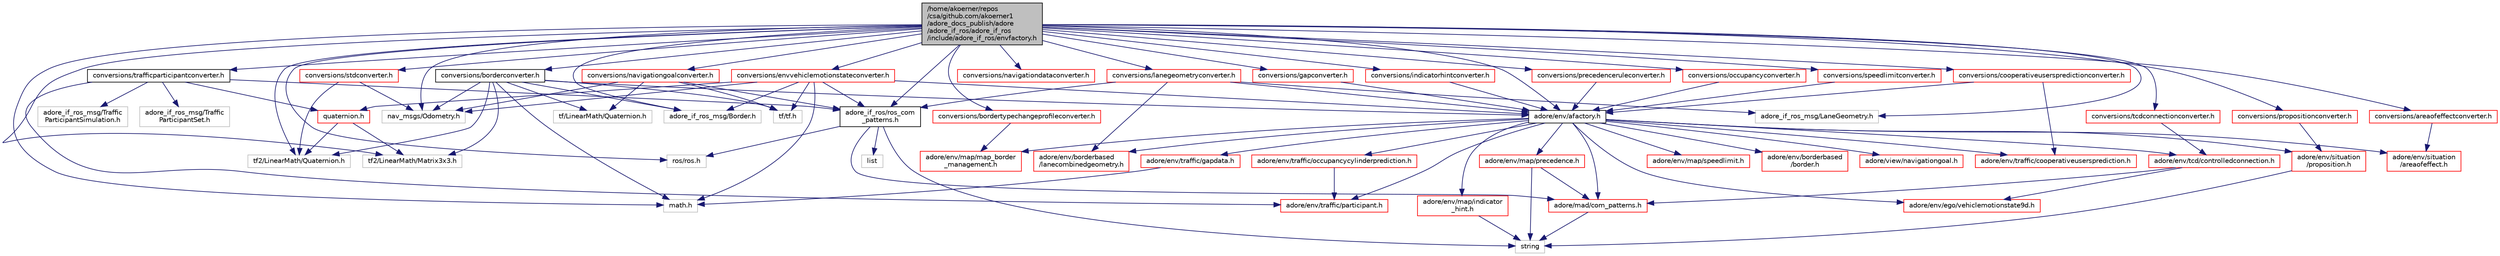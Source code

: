 digraph "/home/akoerner/repos/csa/github.com/akoerner1/adore_docs_publish/adore/adore_if_ros/adore_if_ros/include/adore_if_ros/envfactory.h"
{
 // LATEX_PDF_SIZE
  edge [fontname="Helvetica",fontsize="10",labelfontname="Helvetica",labelfontsize="10"];
  node [fontname="Helvetica",fontsize="10",shape=record];
  Node1 [label="/home/akoerner/repos\l/csa/github.com/akoerner1\l/adore_docs_publish/adore\l/adore_if_ros/adore_if_ros\l/include/adore_if_ros/envfactory.h",height=0.2,width=0.4,color="black", fillcolor="grey75", style="filled", fontcolor="black",tooltip=" "];
  Node1 -> Node2 [color="midnightblue",fontsize="10",style="solid",fontname="Helvetica"];
  Node2 [label="math.h",height=0.2,width=0.4,color="grey75", fillcolor="white", style="filled",tooltip=" "];
  Node1 -> Node3 [color="midnightblue",fontsize="10",style="solid",fontname="Helvetica"];
  Node3 [label="ros/ros.h",height=0.2,width=0.4,color="grey75", fillcolor="white", style="filled",tooltip=" "];
  Node1 -> Node4 [color="midnightblue",fontsize="10",style="solid",fontname="Helvetica"];
  Node4 [label="adore/env/afactory.h",height=0.2,width=0.4,color="black", fillcolor="white", style="filled",URL="$env_2include_2adore_2env_2afactory_8h.html",tooltip=" "];
  Node4 -> Node5 [color="midnightblue",fontsize="10",style="solid",fontname="Helvetica"];
  Node5 [label="adore/env/borderbased\l/border.h",height=0.2,width=0.4,color="red", fillcolor="white", style="filled",URL="$border_8h.html",tooltip=" "];
  Node4 -> Node41 [color="midnightblue",fontsize="10",style="solid",fontname="Helvetica"];
  Node41 [label="adore/view/navigationgoal.h",height=0.2,width=0.4,color="red", fillcolor="white", style="filled",URL="$navigationgoal_8h.html",tooltip=" "];
  Node4 -> Node43 [color="midnightblue",fontsize="10",style="solid",fontname="Helvetica"];
  Node43 [label="adore/env/ego/vehiclemotionstate9d.h",height=0.2,width=0.4,color="red", fillcolor="white", style="filled",URL="$env_2include_2adore_2env_2ego_2vehiclemotionstate9d_8h.html",tooltip=" "];
  Node4 -> Node44 [color="midnightblue",fontsize="10",style="solid",fontname="Helvetica"];
  Node44 [label="adore/env/traffic/participant.h",height=0.2,width=0.4,color="red", fillcolor="white", style="filled",URL="$participant_8h.html",tooltip=" "];
  Node4 -> Node46 [color="midnightblue",fontsize="10",style="solid",fontname="Helvetica"];
  Node46 [label="adore/mad/com_patterns.h",height=0.2,width=0.4,color="red", fillcolor="white", style="filled",URL="$com__patterns_8h.html",tooltip=" "];
  Node46 -> Node12 [color="midnightblue",fontsize="10",style="solid",fontname="Helvetica"];
  Node12 [label="string",height=0.2,width=0.4,color="grey75", fillcolor="white", style="filled",tooltip=" "];
  Node4 -> Node48 [color="midnightblue",fontsize="10",style="solid",fontname="Helvetica"];
  Node48 [label="adore/env/map/precedence.h",height=0.2,width=0.4,color="red", fillcolor="white", style="filled",URL="$precedence_8h.html",tooltip=" "];
  Node48 -> Node46 [color="midnightblue",fontsize="10",style="solid",fontname="Helvetica"];
  Node48 -> Node12 [color="midnightblue",fontsize="10",style="solid",fontname="Helvetica"];
  Node4 -> Node50 [color="midnightblue",fontsize="10",style="solid",fontname="Helvetica"];
  Node50 [label="adore/env/map/map_border\l_management.h",height=0.2,width=0.4,color="red", fillcolor="white", style="filled",URL="$map__border__management_8h.html",tooltip=" "];
  Node4 -> Node61 [color="midnightblue",fontsize="10",style="solid",fontname="Helvetica"];
  Node61 [label="adore/env/situation\l/proposition.h",height=0.2,width=0.4,color="red", fillcolor="white", style="filled",URL="$proposition_8h.html",tooltip=" "];
  Node61 -> Node12 [color="midnightblue",fontsize="10",style="solid",fontname="Helvetica"];
  Node4 -> Node62 [color="midnightblue",fontsize="10",style="solid",fontname="Helvetica"];
  Node62 [label="adore/env/tcd/controlledconnection.h",height=0.2,width=0.4,color="red", fillcolor="white", style="filled",URL="$controlledconnection_8h.html",tooltip=" "];
  Node62 -> Node46 [color="midnightblue",fontsize="10",style="solid",fontname="Helvetica"];
  Node62 -> Node43 [color="midnightblue",fontsize="10",style="solid",fontname="Helvetica"];
  Node4 -> Node66 [color="midnightblue",fontsize="10",style="solid",fontname="Helvetica"];
  Node66 [label="adore/env/traffic/occupancycylinderprediction.h",height=0.2,width=0.4,color="red", fillcolor="white", style="filled",URL="$occupancycylinderprediction_8h.html",tooltip=" "];
  Node66 -> Node44 [color="midnightblue",fontsize="10",style="solid",fontname="Helvetica"];
  Node4 -> Node70 [color="midnightblue",fontsize="10",style="solid",fontname="Helvetica"];
  Node70 [label="adore/env/borderbased\l/lanecombinedgeometry.h",height=0.2,width=0.4,color="red", fillcolor="white", style="filled",URL="$lanecombinedgeometry_8h.html",tooltip=" "];
  Node4 -> Node77 [color="midnightblue",fontsize="10",style="solid",fontname="Helvetica"];
  Node77 [label="adore/env/map/speedlimit.h",height=0.2,width=0.4,color="red", fillcolor="white", style="filled",URL="$speedlimit_8h.html",tooltip=" "];
  Node4 -> Node78 [color="midnightblue",fontsize="10",style="solid",fontname="Helvetica"];
  Node78 [label="adore/env/situation\l/areaofeffect.h",height=0.2,width=0.4,color="red", fillcolor="white", style="filled",URL="$areaofeffect_8h.html",tooltip=" "];
  Node4 -> Node79 [color="midnightblue",fontsize="10",style="solid",fontname="Helvetica"];
  Node79 [label="adore/env/traffic/cooperativeusersprediction.h",height=0.2,width=0.4,color="red", fillcolor="white", style="filled",URL="$cooperativeusersprediction_8h.html",tooltip=" "];
  Node4 -> Node80 [color="midnightblue",fontsize="10",style="solid",fontname="Helvetica"];
  Node80 [label="adore/env/traffic/gapdata.h",height=0.2,width=0.4,color="red", fillcolor="white", style="filled",URL="$gapdata_8h.html",tooltip=" "];
  Node80 -> Node2 [color="midnightblue",fontsize="10",style="solid",fontname="Helvetica"];
  Node4 -> Node82 [color="midnightblue",fontsize="10",style="solid",fontname="Helvetica"];
  Node82 [label="adore/env/map/indicator\l_hint.h",height=0.2,width=0.4,color="red", fillcolor="white", style="filled",URL="$indicator__hint_8h.html",tooltip=" "];
  Node82 -> Node12 [color="midnightblue",fontsize="10",style="solid",fontname="Helvetica"];
  Node1 -> Node84 [color="midnightblue",fontsize="10",style="solid",fontname="Helvetica"];
  Node84 [label="adore_if_ros/ros_com\l_patterns.h",height=0.2,width=0.4,color="black", fillcolor="white", style="filled",URL="$ros__com__patterns_8h.html",tooltip=" "];
  Node84 -> Node46 [color="midnightblue",fontsize="10",style="solid",fontname="Helvetica"];
  Node84 -> Node3 [color="midnightblue",fontsize="10",style="solid",fontname="Helvetica"];
  Node84 -> Node28 [color="midnightblue",fontsize="10",style="solid",fontname="Helvetica"];
  Node28 [label="list",height=0.2,width=0.4,color="grey75", fillcolor="white", style="filled",tooltip=" "];
  Node84 -> Node12 [color="midnightblue",fontsize="10",style="solid",fontname="Helvetica"];
  Node1 -> Node85 [color="midnightblue",fontsize="10",style="solid",fontname="Helvetica"];
  Node85 [label="adore_if_ros_msg/Border.h",height=0.2,width=0.4,color="grey75", fillcolor="white", style="filled",tooltip=" "];
  Node1 -> Node86 [color="midnightblue",fontsize="10",style="solid",fontname="Helvetica"];
  Node86 [label="adore_if_ros_msg/LaneGeometry.h",height=0.2,width=0.4,color="grey75", fillcolor="white", style="filled",tooltip=" "];
  Node1 -> Node87 [color="midnightblue",fontsize="10",style="solid",fontname="Helvetica"];
  Node87 [label="nav_msgs/Odometry.h",height=0.2,width=0.4,color="grey75", fillcolor="white", style="filled",tooltip=" "];
  Node1 -> Node88 [color="midnightblue",fontsize="10",style="solid",fontname="Helvetica"];
  Node88 [label="tf2/LinearMath/Quaternion.h",height=0.2,width=0.4,color="grey75", fillcolor="white", style="filled",tooltip=" "];
  Node1 -> Node89 [color="midnightblue",fontsize="10",style="solid",fontname="Helvetica"];
  Node89 [label="tf2/LinearMath/Matrix3x3.h",height=0.2,width=0.4,color="grey75", fillcolor="white", style="filled",tooltip=" "];
  Node1 -> Node90 [color="midnightblue",fontsize="10",style="solid",fontname="Helvetica"];
  Node90 [label="conversions/trafficparticipantconverter.h",height=0.2,width=0.4,color="black", fillcolor="white", style="filled",URL="$trafficparticipantconverter_8h.html",tooltip=" "];
  Node90 -> Node91 [color="midnightblue",fontsize="10",style="solid",fontname="Helvetica"];
  Node91 [label="quaternion.h",height=0.2,width=0.4,color="red", fillcolor="white", style="filled",URL="$quaternion_8h.html",tooltip=" "];
  Node91 -> Node88 [color="midnightblue",fontsize="10",style="solid",fontname="Helvetica"];
  Node91 -> Node89 [color="midnightblue",fontsize="10",style="solid",fontname="Helvetica"];
  Node90 -> Node93 [color="midnightblue",fontsize="10",style="solid",fontname="Helvetica"];
  Node93 [label="adore_if_ros_msg/Traffic\lParticipantSet.h",height=0.2,width=0.4,color="grey75", fillcolor="white", style="filled",tooltip=" "];
  Node90 -> Node94 [color="midnightblue",fontsize="10",style="solid",fontname="Helvetica"];
  Node94 [label="adore_if_ros_msg/Traffic\lParticipantSimulation.h",height=0.2,width=0.4,color="grey75", fillcolor="white", style="filled",tooltip=" "];
  Node90 -> Node44 [color="midnightblue",fontsize="10",style="solid",fontname="Helvetica"];
  Node90 -> Node84 [color="midnightblue",fontsize="10",style="solid",fontname="Helvetica"];
  Node1 -> Node95 [color="midnightblue",fontsize="10",style="solid",fontname="Helvetica"];
  Node95 [label="conversions/borderconverter.h",height=0.2,width=0.4,color="black", fillcolor="white", style="filled",URL="$borderconverter_8h.html",tooltip=" "];
  Node95 -> Node96 [color="midnightblue",fontsize="10",style="solid",fontname="Helvetica"];
  Node96 [label="tf/tf.h",height=0.2,width=0.4,color="grey75", fillcolor="white", style="filled",tooltip=" "];
  Node95 -> Node97 [color="midnightblue",fontsize="10",style="solid",fontname="Helvetica"];
  Node97 [label="tf/LinearMath/Quaternion.h",height=0.2,width=0.4,color="grey75", fillcolor="white", style="filled",tooltip=" "];
  Node95 -> Node2 [color="midnightblue",fontsize="10",style="solid",fontname="Helvetica"];
  Node95 -> Node4 [color="midnightblue",fontsize="10",style="solid",fontname="Helvetica"];
  Node95 -> Node88 [color="midnightblue",fontsize="10",style="solid",fontname="Helvetica"];
  Node95 -> Node89 [color="midnightblue",fontsize="10",style="solid",fontname="Helvetica"];
  Node95 -> Node85 [color="midnightblue",fontsize="10",style="solid",fontname="Helvetica"];
  Node95 -> Node87 [color="midnightblue",fontsize="10",style="solid",fontname="Helvetica"];
  Node1 -> Node98 [color="midnightblue",fontsize="10",style="solid",fontname="Helvetica"];
  Node98 [label="conversions/bordertypechangeprofileconverter.h",height=0.2,width=0.4,color="red", fillcolor="white", style="filled",URL="$bordertypechangeprofileconverter_8h.html",tooltip=" "];
  Node98 -> Node50 [color="midnightblue",fontsize="10",style="solid",fontname="Helvetica"];
  Node1 -> Node100 [color="midnightblue",fontsize="10",style="solid",fontname="Helvetica"];
  Node100 [label="conversions/envvehiclemotionstateconverter.h",height=0.2,width=0.4,color="red", fillcolor="white", style="filled",URL="$envvehiclemotionstateconverter_8h.html",tooltip=" "];
  Node100 -> Node2 [color="midnightblue",fontsize="10",style="solid",fontname="Helvetica"];
  Node100 -> Node96 [color="midnightblue",fontsize="10",style="solid",fontname="Helvetica"];
  Node100 -> Node91 [color="midnightblue",fontsize="10",style="solid",fontname="Helvetica"];
  Node100 -> Node4 [color="midnightblue",fontsize="10",style="solid",fontname="Helvetica"];
  Node100 -> Node84 [color="midnightblue",fontsize="10",style="solid",fontname="Helvetica"];
  Node100 -> Node85 [color="midnightblue",fontsize="10",style="solid",fontname="Helvetica"];
  Node100 -> Node87 [color="midnightblue",fontsize="10",style="solid",fontname="Helvetica"];
  Node1 -> Node109 [color="midnightblue",fontsize="10",style="solid",fontname="Helvetica"];
  Node109 [label="conversions/navigationdataconverter.h",height=0.2,width=0.4,color="red", fillcolor="white", style="filled",URL="$navigationdataconverter_8h.html",tooltip=" "];
  Node1 -> Node111 [color="midnightblue",fontsize="10",style="solid",fontname="Helvetica"];
  Node111 [label="conversions/navigationgoalconverter.h",height=0.2,width=0.4,color="red", fillcolor="white", style="filled",URL="$navigationgoalconverter_8h.html",tooltip=" "];
  Node111 -> Node84 [color="midnightblue",fontsize="10",style="solid",fontname="Helvetica"];
  Node111 -> Node96 [color="midnightblue",fontsize="10",style="solid",fontname="Helvetica"];
  Node111 -> Node97 [color="midnightblue",fontsize="10",style="solid",fontname="Helvetica"];
  Node111 -> Node87 [color="midnightblue",fontsize="10",style="solid",fontname="Helvetica"];
  Node1 -> Node131 [color="midnightblue",fontsize="10",style="solid",fontname="Helvetica"];
  Node131 [label="conversions/precedenceruleconverter.h",height=0.2,width=0.4,color="red", fillcolor="white", style="filled",URL="$precedenceruleconverter_8h.html",tooltip=" "];
  Node131 -> Node4 [color="midnightblue",fontsize="10",style="solid",fontname="Helvetica"];
  Node1 -> Node133 [color="midnightblue",fontsize="10",style="solid",fontname="Helvetica"];
  Node133 [label="conversions/propositionconverter.h",height=0.2,width=0.4,color="red", fillcolor="white", style="filled",URL="$propositionconverter_8h.html",tooltip=" "];
  Node133 -> Node61 [color="midnightblue",fontsize="10",style="solid",fontname="Helvetica"];
  Node1 -> Node135 [color="midnightblue",fontsize="10",style="solid",fontname="Helvetica"];
  Node135 [label="conversions/tcdconnectionconverter.h",height=0.2,width=0.4,color="red", fillcolor="white", style="filled",URL="$tcdconnectionconverter_8h.html",tooltip=" "];
  Node135 -> Node62 [color="midnightblue",fontsize="10",style="solid",fontname="Helvetica"];
  Node1 -> Node137 [color="midnightblue",fontsize="10",style="solid",fontname="Helvetica"];
  Node137 [label="conversions/occupancyconverter.h",height=0.2,width=0.4,color="red", fillcolor="white", style="filled",URL="$occupancyconverter_8h.html",tooltip=" "];
  Node137 -> Node4 [color="midnightblue",fontsize="10",style="solid",fontname="Helvetica"];
  Node1 -> Node139 [color="midnightblue",fontsize="10",style="solid",fontname="Helvetica"];
  Node139 [label="conversions/lanegeometryconverter.h",height=0.2,width=0.4,color="red", fillcolor="white", style="filled",URL="$lanegeometryconverter_8h.html",tooltip=" "];
  Node139 -> Node4 [color="midnightblue",fontsize="10",style="solid",fontname="Helvetica"];
  Node139 -> Node70 [color="midnightblue",fontsize="10",style="solid",fontname="Helvetica"];
  Node139 -> Node84 [color="midnightblue",fontsize="10",style="solid",fontname="Helvetica"];
  Node139 -> Node86 [color="midnightblue",fontsize="10",style="solid",fontname="Helvetica"];
  Node1 -> Node150 [color="midnightblue",fontsize="10",style="solid",fontname="Helvetica"];
  Node150 [label="conversions/speedlimitconverter.h",height=0.2,width=0.4,color="red", fillcolor="white", style="filled",URL="$speedlimitconverter_8h.html",tooltip=" "];
  Node150 -> Node4 [color="midnightblue",fontsize="10",style="solid",fontname="Helvetica"];
  Node1 -> Node153 [color="midnightblue",fontsize="10",style="solid",fontname="Helvetica"];
  Node153 [label="conversions/areaofeffectconverter.h",height=0.2,width=0.4,color="red", fillcolor="white", style="filled",URL="$areaofeffectconverter_8h.html",tooltip=" "];
  Node153 -> Node78 [color="midnightblue",fontsize="10",style="solid",fontname="Helvetica"];
  Node1 -> Node155 [color="midnightblue",fontsize="10",style="solid",fontname="Helvetica"];
  Node155 [label="conversions/cooperativeuserspredictionconverter.h",height=0.2,width=0.4,color="red", fillcolor="white", style="filled",URL="$cooperativeuserspredictionconverter_8h.html",tooltip=" "];
  Node155 -> Node4 [color="midnightblue",fontsize="10",style="solid",fontname="Helvetica"];
  Node155 -> Node79 [color="midnightblue",fontsize="10",style="solid",fontname="Helvetica"];
  Node1 -> Node157 [color="midnightblue",fontsize="10",style="solid",fontname="Helvetica"];
  Node157 [label="conversions/gapconverter.h",height=0.2,width=0.4,color="red", fillcolor="white", style="filled",URL="$gapconverter_8h.html",tooltip=" "];
  Node157 -> Node4 [color="midnightblue",fontsize="10",style="solid",fontname="Helvetica"];
  Node1 -> Node159 [color="midnightblue",fontsize="10",style="solid",fontname="Helvetica"];
  Node159 [label="conversions/stdconverter.h",height=0.2,width=0.4,color="red", fillcolor="white", style="filled",URL="$stdconverter_8h.html",tooltip=" "];
  Node159 -> Node87 [color="midnightblue",fontsize="10",style="solid",fontname="Helvetica"];
  Node159 -> Node88 [color="midnightblue",fontsize="10",style="solid",fontname="Helvetica"];
  Node1 -> Node164 [color="midnightblue",fontsize="10",style="solid",fontname="Helvetica"];
  Node164 [label="conversions/indicatorhintconverter.h",height=0.2,width=0.4,color="red", fillcolor="white", style="filled",URL="$indicatorhintconverter_8h.html",tooltip=" "];
  Node164 -> Node4 [color="midnightblue",fontsize="10",style="solid",fontname="Helvetica"];
}
